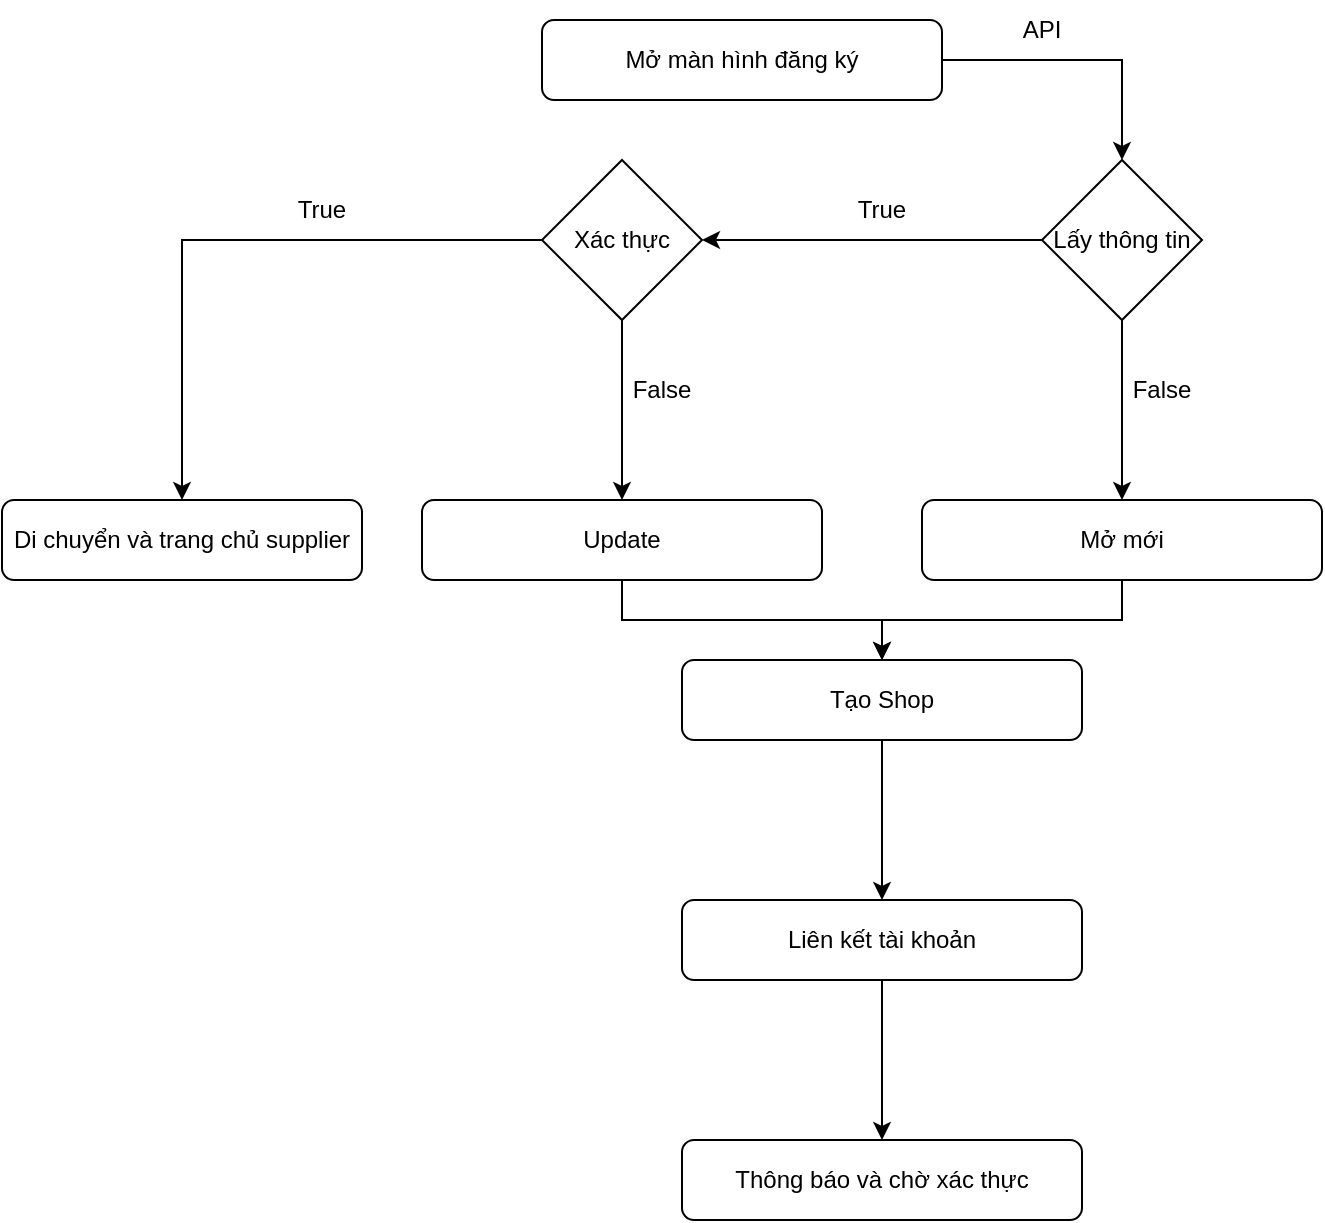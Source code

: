 <mxfile version="20.2.3" type="device"><diagram id="Ya4DcJaVyE6hXoL-XJ5W" name="Đăng ký"><mxGraphModel dx="868" dy="593" grid="1" gridSize="10" guides="1" tooltips="1" connect="1" arrows="1" fold="1" page="1" pageScale="1" pageWidth="850" pageHeight="1100" background="none" math="0" shadow="0"><root><mxCell id="0"/><mxCell id="1" parent="0"/><mxCell id="4OO-BzH3pckdzyYD4VPo-7" style="edgeStyle=orthogonalEdgeStyle;rounded=0;orthogonalLoop=1;jettySize=auto;html=1;entryX=0.5;entryY=0;entryDx=0;entryDy=0;" parent="1" source="4OO-BzH3pckdzyYD4VPo-5" target="4OO-BzH3pckdzyYD4VPo-6" edge="1"><mxGeometry relative="1" as="geometry"/></mxCell><mxCell id="4OO-BzH3pckdzyYD4VPo-5" value="Mở màn hình đăng ký" style="rounded=1;whiteSpace=wrap;html=1;" parent="1" vertex="1"><mxGeometry x="280" y="40" width="200" height="40" as="geometry"/></mxCell><mxCell id="4OO-BzH3pckdzyYD4VPo-11" style="edgeStyle=orthogonalEdgeStyle;rounded=0;orthogonalLoop=1;jettySize=auto;html=1;entryX=1;entryY=0.5;entryDx=0;entryDy=0;" parent="1" source="4OO-BzH3pckdzyYD4VPo-6" target="4OO-BzH3pckdzyYD4VPo-13" edge="1"><mxGeometry relative="1" as="geometry"><mxPoint x="380" y="160" as="targetPoint"/></mxGeometry></mxCell><mxCell id="4OO-BzH3pckdzyYD4VPo-17" style="edgeStyle=orthogonalEdgeStyle;rounded=0;orthogonalLoop=1;jettySize=auto;html=1;" parent="1" source="4OO-BzH3pckdzyYD4VPo-6" target="4OO-BzH3pckdzyYD4VPo-16" edge="1"><mxGeometry relative="1" as="geometry"/></mxCell><mxCell id="4OO-BzH3pckdzyYD4VPo-6" value="Lấy thông tin" style="rhombus;whiteSpace=wrap;html=1;" parent="1" vertex="1"><mxGeometry x="530" y="110" width="80" height="80" as="geometry"/></mxCell><mxCell id="4OO-BzH3pckdzyYD4VPo-9" value="API" style="text;html=1;strokeColor=none;fillColor=none;align=center;verticalAlign=middle;whiteSpace=wrap;rounded=0;" parent="1" vertex="1"><mxGeometry x="500" y="30" width="60" height="30" as="geometry"/></mxCell><mxCell id="4OO-BzH3pckdzyYD4VPo-12" value="True" style="text;html=1;strokeColor=none;fillColor=none;align=center;verticalAlign=middle;whiteSpace=wrap;rounded=0;" parent="1" vertex="1"><mxGeometry x="420" y="120" width="60" height="30" as="geometry"/></mxCell><mxCell id="4OO-BzH3pckdzyYD4VPo-20" style="edgeStyle=orthogonalEdgeStyle;rounded=0;orthogonalLoop=1;jettySize=auto;html=1;entryX=0.5;entryY=0;entryDx=0;entryDy=0;exitX=0;exitY=0.5;exitDx=0;exitDy=0;" parent="1" source="4OO-BzH3pckdzyYD4VPo-13" target="4OO-BzH3pckdzyYD4VPo-19" edge="1"><mxGeometry relative="1" as="geometry"><mxPoint x="410" y="130" as="sourcePoint"/></mxGeometry></mxCell><mxCell id="4OO-BzH3pckdzyYD4VPo-22" style="edgeStyle=orthogonalEdgeStyle;rounded=0;orthogonalLoop=1;jettySize=auto;html=1;entryX=0.5;entryY=0;entryDx=0;entryDy=0;" parent="1" source="4OO-BzH3pckdzyYD4VPo-13" target="4OO-BzH3pckdzyYD4VPo-21" edge="1"><mxGeometry relative="1" as="geometry"/></mxCell><mxCell id="4OO-BzH3pckdzyYD4VPo-13" value="Xác thực" style="rhombus;whiteSpace=wrap;html=1;" parent="1" vertex="1"><mxGeometry x="280" y="110" width="80" height="80" as="geometry"/></mxCell><mxCell id="4OO-BzH3pckdzyYD4VPo-33" style="edgeStyle=orthogonalEdgeStyle;rounded=0;orthogonalLoop=1;jettySize=auto;html=1;entryX=0.5;entryY=0;entryDx=0;entryDy=0;" parent="1" source="4OO-BzH3pckdzyYD4VPo-16" target="4OO-BzH3pckdzyYD4VPo-26" edge="1"><mxGeometry relative="1" as="geometry"><mxPoint x="450" y="350" as="targetPoint"/></mxGeometry></mxCell><mxCell id="4OO-BzH3pckdzyYD4VPo-16" value="Mở mới" style="rounded=1;whiteSpace=wrap;html=1;" parent="1" vertex="1"><mxGeometry x="470" y="280" width="200" height="40" as="geometry"/></mxCell><mxCell id="4OO-BzH3pckdzyYD4VPo-18" value="False" style="text;html=1;strokeColor=none;fillColor=none;align=center;verticalAlign=middle;whiteSpace=wrap;rounded=0;" parent="1" vertex="1"><mxGeometry x="560" y="210" width="60" height="30" as="geometry"/></mxCell><mxCell id="4OO-BzH3pckdzyYD4VPo-19" value="Di chuyển và trang chủ supplier" style="rounded=1;whiteSpace=wrap;html=1;" parent="1" vertex="1"><mxGeometry x="10" y="280" width="180" height="40" as="geometry"/></mxCell><mxCell id="4OO-BzH3pckdzyYD4VPo-34" style="edgeStyle=orthogonalEdgeStyle;rounded=0;orthogonalLoop=1;jettySize=auto;html=1;entryX=0.5;entryY=0;entryDx=0;entryDy=0;" parent="1" source="4OO-BzH3pckdzyYD4VPo-21" target="4OO-BzH3pckdzyYD4VPo-26" edge="1"><mxGeometry relative="1" as="geometry"><mxPoint x="450" y="350" as="targetPoint"/></mxGeometry></mxCell><mxCell id="4OO-BzH3pckdzyYD4VPo-21" value="Update" style="rounded=1;whiteSpace=wrap;html=1;" parent="1" vertex="1"><mxGeometry x="220" y="280" width="200" height="40" as="geometry"/></mxCell><mxCell id="4OO-BzH3pckdzyYD4VPo-23" value="True" style="text;html=1;strokeColor=none;fillColor=none;align=center;verticalAlign=middle;whiteSpace=wrap;rounded=0;" parent="1" vertex="1"><mxGeometry x="140" y="120" width="60" height="30" as="geometry"/></mxCell><mxCell id="4OO-BzH3pckdzyYD4VPo-24" value="False" style="text;html=1;strokeColor=none;fillColor=none;align=center;verticalAlign=middle;whiteSpace=wrap;rounded=0;" parent="1" vertex="1"><mxGeometry x="310" y="210" width="60" height="30" as="geometry"/></mxCell><mxCell id="4OO-BzH3pckdzyYD4VPo-31" style="edgeStyle=orthogonalEdgeStyle;rounded=0;orthogonalLoop=1;jettySize=auto;html=1;entryX=0.5;entryY=0;entryDx=0;entryDy=0;" parent="1" source="4OO-BzH3pckdzyYD4VPo-26" target="4OO-BzH3pckdzyYD4VPo-30" edge="1"><mxGeometry relative="1" as="geometry"/></mxCell><mxCell id="4OO-BzH3pckdzyYD4VPo-26" value="Tạo Shop" style="rounded=1;whiteSpace=wrap;html=1;" parent="1" vertex="1"><mxGeometry x="350" y="360" width="200" height="40" as="geometry"/></mxCell><mxCell id="4OO-BzH3pckdzyYD4VPo-35" style="edgeStyle=orthogonalEdgeStyle;rounded=0;orthogonalLoop=1;jettySize=auto;html=1;" parent="1" source="4OO-BzH3pckdzyYD4VPo-30" edge="1"><mxGeometry relative="1" as="geometry"><mxPoint x="450" y="600" as="targetPoint"/></mxGeometry></mxCell><mxCell id="4OO-BzH3pckdzyYD4VPo-30" value="Liên kết tài khoản" style="rounded=1;whiteSpace=wrap;html=1;" parent="1" vertex="1"><mxGeometry x="350" y="480" width="200" height="40" as="geometry"/></mxCell><mxCell id="4OO-BzH3pckdzyYD4VPo-36" value="Thông báo và chờ xác thực" style="rounded=1;whiteSpace=wrap;html=1;" parent="1" vertex="1"><mxGeometry x="350" y="600" width="200" height="40" as="geometry"/></mxCell></root></mxGraphModel></diagram></mxfile>